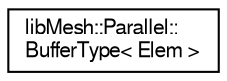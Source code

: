 digraph "Graphical Class Hierarchy"
{
  edge [fontname="FreeSans",fontsize="10",labelfontname="FreeSans",labelfontsize="10"];
  node [fontname="FreeSans",fontsize="10",shape=record];
  rankdir="LR";
  Node1 [label="libMesh::Parallel::\lBufferType\< Elem \>",height=0.2,width=0.4,color="black", fillcolor="white", style="filled",URL="$structlibMesh_1_1Parallel_1_1BufferType_3_01Elem_01_4.html"];
}
